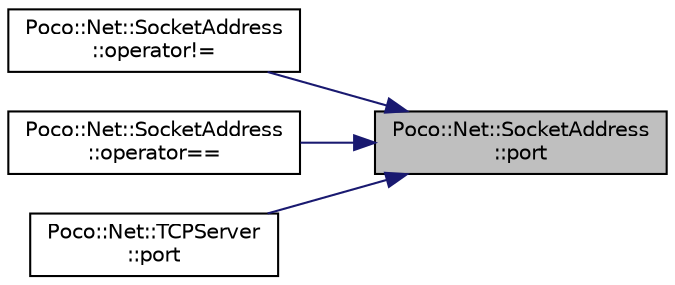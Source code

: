 digraph "Poco::Net::SocketAddress::port"
{
 // LATEX_PDF_SIZE
  edge [fontname="Helvetica",fontsize="10",labelfontname="Helvetica",labelfontsize="10"];
  node [fontname="Helvetica",fontsize="10",shape=record];
  rankdir="RL";
  Node1 [label="Poco::Net::SocketAddress\l::port",height=0.2,width=0.4,color="black", fillcolor="grey75", style="filled", fontcolor="black",tooltip="Returns the host IP address."];
  Node1 -> Node2 [dir="back",color="midnightblue",fontsize="10",style="solid",fontname="Helvetica"];
  Node2 [label="Poco::Net::SocketAddress\l::operator!=",height=0.2,width=0.4,color="black", fillcolor="white", style="filled",URL="$classPoco_1_1Net_1_1SocketAddress.html#ae0ccdd69a4a0faba540218dfbbab4daa",tooltip=" "];
  Node1 -> Node3 [dir="back",color="midnightblue",fontsize="10",style="solid",fontname="Helvetica"];
  Node3 [label="Poco::Net::SocketAddress\l::operator==",height=0.2,width=0.4,color="black", fillcolor="white", style="filled",URL="$classPoco_1_1Net_1_1SocketAddress.html#ae86e223301d0ee3f17531ba5d1189d65",tooltip=" "];
  Node1 -> Node4 [dir="back",color="midnightblue",fontsize="10",style="solid",fontname="Helvetica"];
  Node4 [label="Poco::Net::TCPServer\l::port",height=0.2,width=0.4,color="black", fillcolor="white", style="filled",URL="$classPoco_1_1Net_1_1TCPServer.html#a9b653aa0e98a43ccabd599087719a773",tooltip="Returns the underlying server socket."];
}

